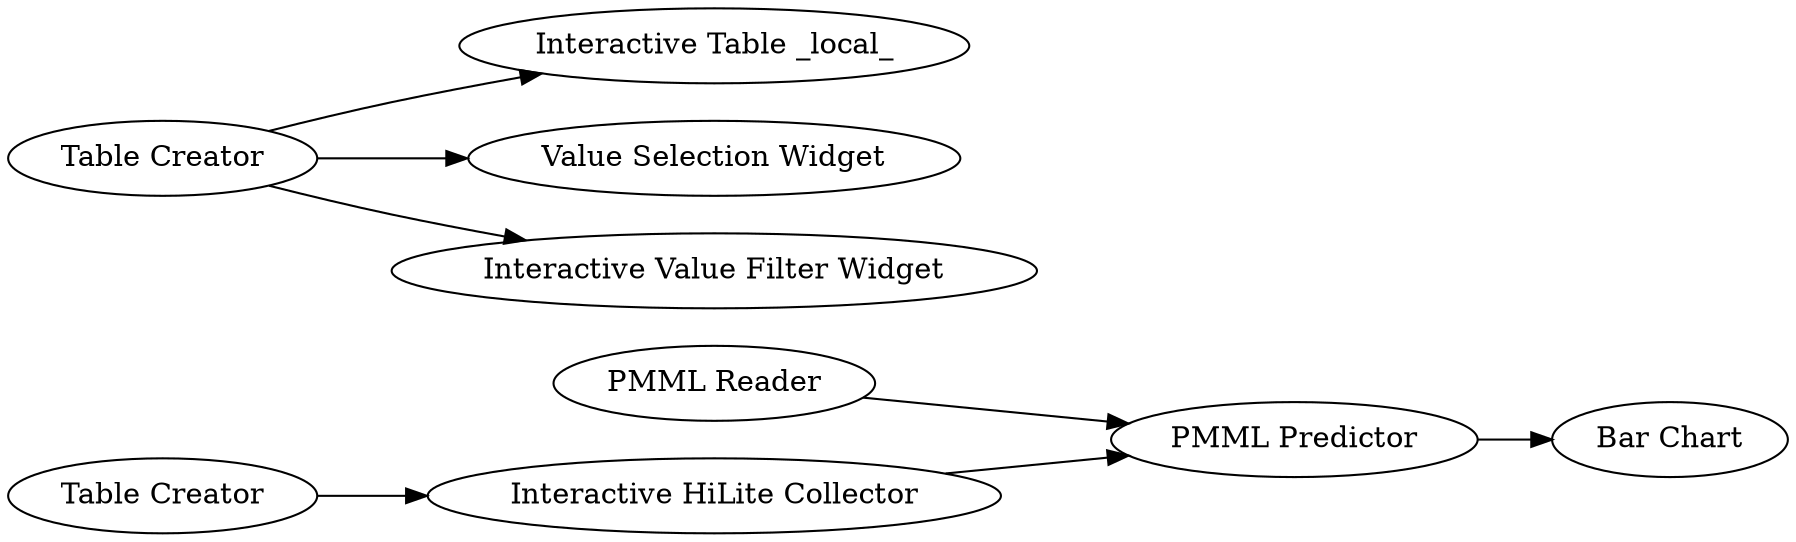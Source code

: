 digraph {
	"8124612450612821754_13" [label="PMML Reader"]
	"8124612450612821754_12" [label="PMML Predictor"]
	"8124612450612821754_14" [label="Bar Chart"]
	"8124612450612821754_15" [label="Table Creator"]
	"8124612450612821754_6" [label="Table Creator"]
	"8124612450612821754_7" [label="Interactive Table _local_"]
	"8124612450612821754_11" [label="Value Selection Widget"]
	"8124612450612821754_10" [label="Interactive Value Filter Widget"]
	"8124612450612821754_8" [label="Interactive HiLite Collector"]
	"8124612450612821754_13" -> "8124612450612821754_12"
	"8124612450612821754_15" -> "8124612450612821754_7"
	"8124612450612821754_6" -> "8124612450612821754_8"
	"8124612450612821754_8" -> "8124612450612821754_12"
	"8124612450612821754_15" -> "8124612450612821754_11"
	"8124612450612821754_15" -> "8124612450612821754_10"
	"8124612450612821754_12" -> "8124612450612821754_14"
	rankdir=LR
}
